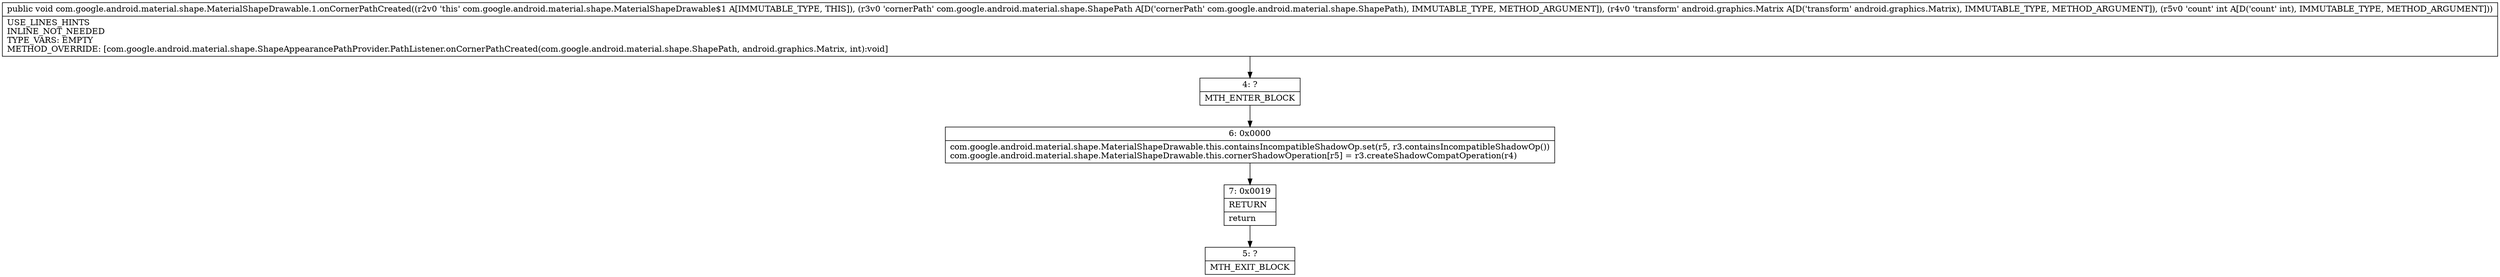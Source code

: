 digraph "CFG forcom.google.android.material.shape.MaterialShapeDrawable.1.onCornerPathCreated(Lcom\/google\/android\/material\/shape\/ShapePath;Landroid\/graphics\/Matrix;I)V" {
Node_4 [shape=record,label="{4\:\ ?|MTH_ENTER_BLOCK\l}"];
Node_6 [shape=record,label="{6\:\ 0x0000|com.google.android.material.shape.MaterialShapeDrawable.this.containsIncompatibleShadowOp.set(r5, r3.containsIncompatibleShadowOp())\lcom.google.android.material.shape.MaterialShapeDrawable.this.cornerShadowOperation[r5] = r3.createShadowCompatOperation(r4)\l}"];
Node_7 [shape=record,label="{7\:\ 0x0019|RETURN\l|return\l}"];
Node_5 [shape=record,label="{5\:\ ?|MTH_EXIT_BLOCK\l}"];
MethodNode[shape=record,label="{public void com.google.android.material.shape.MaterialShapeDrawable.1.onCornerPathCreated((r2v0 'this' com.google.android.material.shape.MaterialShapeDrawable$1 A[IMMUTABLE_TYPE, THIS]), (r3v0 'cornerPath' com.google.android.material.shape.ShapePath A[D('cornerPath' com.google.android.material.shape.ShapePath), IMMUTABLE_TYPE, METHOD_ARGUMENT]), (r4v0 'transform' android.graphics.Matrix A[D('transform' android.graphics.Matrix), IMMUTABLE_TYPE, METHOD_ARGUMENT]), (r5v0 'count' int A[D('count' int), IMMUTABLE_TYPE, METHOD_ARGUMENT]))  | USE_LINES_HINTS\lINLINE_NOT_NEEDED\lTYPE_VARS: EMPTY\lMETHOD_OVERRIDE: [com.google.android.material.shape.ShapeAppearancePathProvider.PathListener.onCornerPathCreated(com.google.android.material.shape.ShapePath, android.graphics.Matrix, int):void]\l}"];
MethodNode -> Node_4;Node_4 -> Node_6;
Node_6 -> Node_7;
Node_7 -> Node_5;
}

